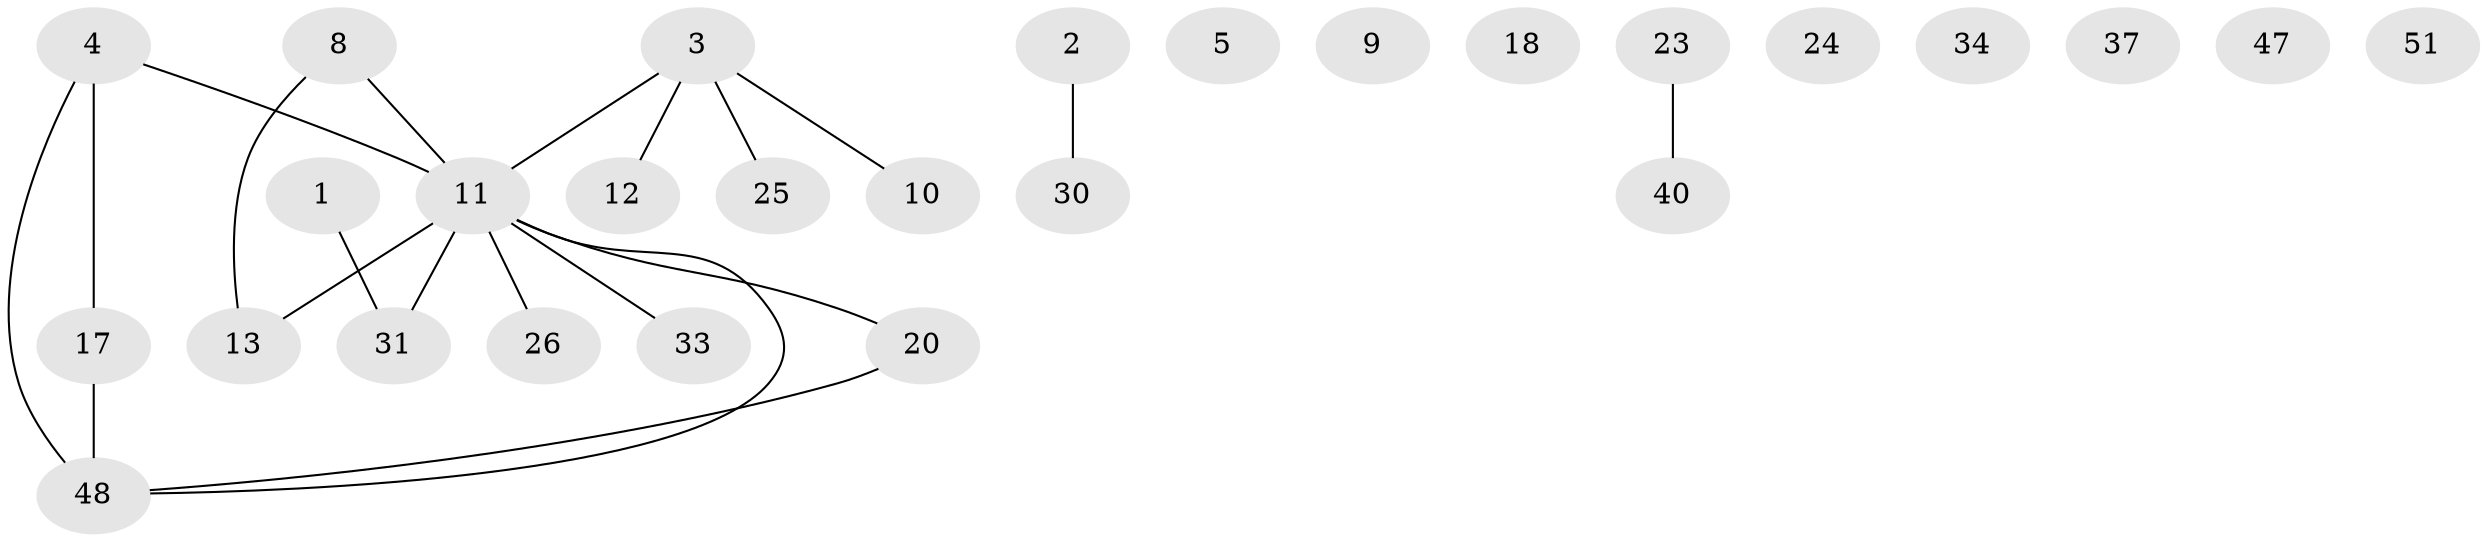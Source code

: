 // original degree distribution, {1: 0.3076923076923077, 2: 0.25, 3: 0.15384615384615385, 0: 0.15384615384615385, 4: 0.09615384615384616, 6: 0.038461538461538464}
// Generated by graph-tools (version 1.1) at 2025/16/03/04/25 18:16:32]
// undirected, 27 vertices, 20 edges
graph export_dot {
graph [start="1"]
  node [color=gray90,style=filled];
  1 [super="+21"];
  2 [super="+6"];
  3 [super="+32+28"];
  4 [super="+7+27"];
  5;
  8 [super="+52+15"];
  9;
  10;
  11 [super="+45+14+16+19"];
  12;
  13 [super="+46"];
  17 [super="+39"];
  18;
  20 [super="+36"];
  23;
  24;
  25;
  26;
  30;
  31;
  33;
  34;
  37;
  40 [super="+42"];
  47;
  48 [super="+50"];
  51;
  1 -- 31;
  2 -- 30;
  3 -- 10;
  3 -- 11;
  3 -- 25;
  3 -- 12;
  4 -- 48 [weight=2];
  4 -- 11 [weight=2];
  4 -- 17;
  8 -- 11;
  8 -- 13;
  11 -- 33;
  11 -- 20;
  11 -- 13 [weight=2];
  11 -- 48;
  11 -- 26;
  11 -- 31 [weight=2];
  17 -- 48;
  20 -- 48;
  23 -- 40;
}
